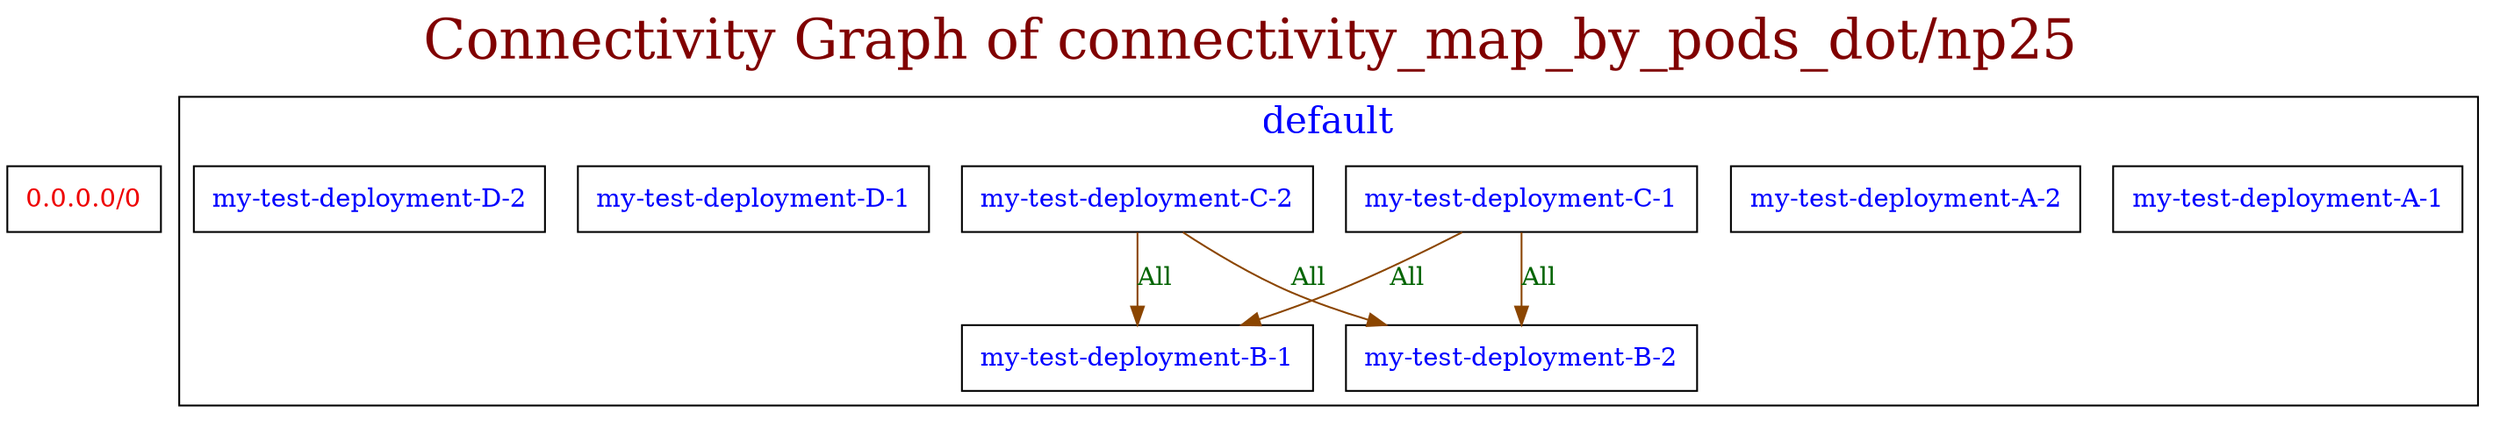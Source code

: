 // The Connectivity Graph of connectivity_map_by_pods_dot/np25
digraph {
	label="Connectivity Graph of connectivity_map_by_pods_dot/np25"	labelloc = "t"
	fontsize=30
	fontcolor=webmaroon
	"0.0.0.0/0" [label=<<table border="0" cellspacing="0"><tr><td>0.0.0.0/0</td></tr></table>> shape=box fontcolor=red2]
subgraph cluster_default_namespace{
	label="default"
	fontsize=20
	fontcolor=blue
	"default/my-test-deployment-A-1" [label=<<table border="0" cellspacing="0"><tr><td>my-test-deployment-A-1</td></tr></table>> shape=box fontcolor=blue]
	"default/my-test-deployment-A-2" [label=<<table border="0" cellspacing="0"><tr><td>my-test-deployment-A-2</td></tr></table>> shape=box fontcolor=blue]
	"default/my-test-deployment-B-1" [label=<<table border="0" cellspacing="0"><tr><td>my-test-deployment-B-1</td></tr></table>> shape=box fontcolor=blue]
	"default/my-test-deployment-B-2" [label=<<table border="0" cellspacing="0"><tr><td>my-test-deployment-B-2</td></tr></table>> shape=box fontcolor=blue]
	"default/my-test-deployment-C-1" [label=<<table border="0" cellspacing="0"><tr><td>my-test-deployment-C-1</td></tr></table>> shape=box fontcolor=blue]
	"default/my-test-deployment-C-2" [label=<<table border="0" cellspacing="0"><tr><td>my-test-deployment-C-2</td></tr></table>> shape=box fontcolor=blue]
	"default/my-test-deployment-D-1" [label=<<table border="0" cellspacing="0"><tr><td>my-test-deployment-D-1</td></tr></table>> shape=box fontcolor=blue]
	"default/my-test-deployment-D-2" [label=<<table border="0" cellspacing="0"><tr><td>my-test-deployment-D-2</td></tr></table>> shape=box fontcolor=blue]
}
	"default/my-test-deployment-C-1" -> "default/my-test-deployment-B-1"[label="All" color=darkorange4 fontcolor=darkgreen dir=both arrowhead=normal arrowtail=none]
	"default/my-test-deployment-C-1" -> "default/my-test-deployment-B-2"[label="All" color=darkorange4 fontcolor=darkgreen dir=both arrowhead=normal arrowtail=none]
	"default/my-test-deployment-C-2" -> "default/my-test-deployment-B-1"[label="All" color=darkorange4 fontcolor=darkgreen dir=both arrowhead=normal arrowtail=none]
	"default/my-test-deployment-C-2" -> "default/my-test-deployment-B-2"[label="All" color=darkorange4 fontcolor=darkgreen dir=both arrowhead=normal arrowtail=none]
}
